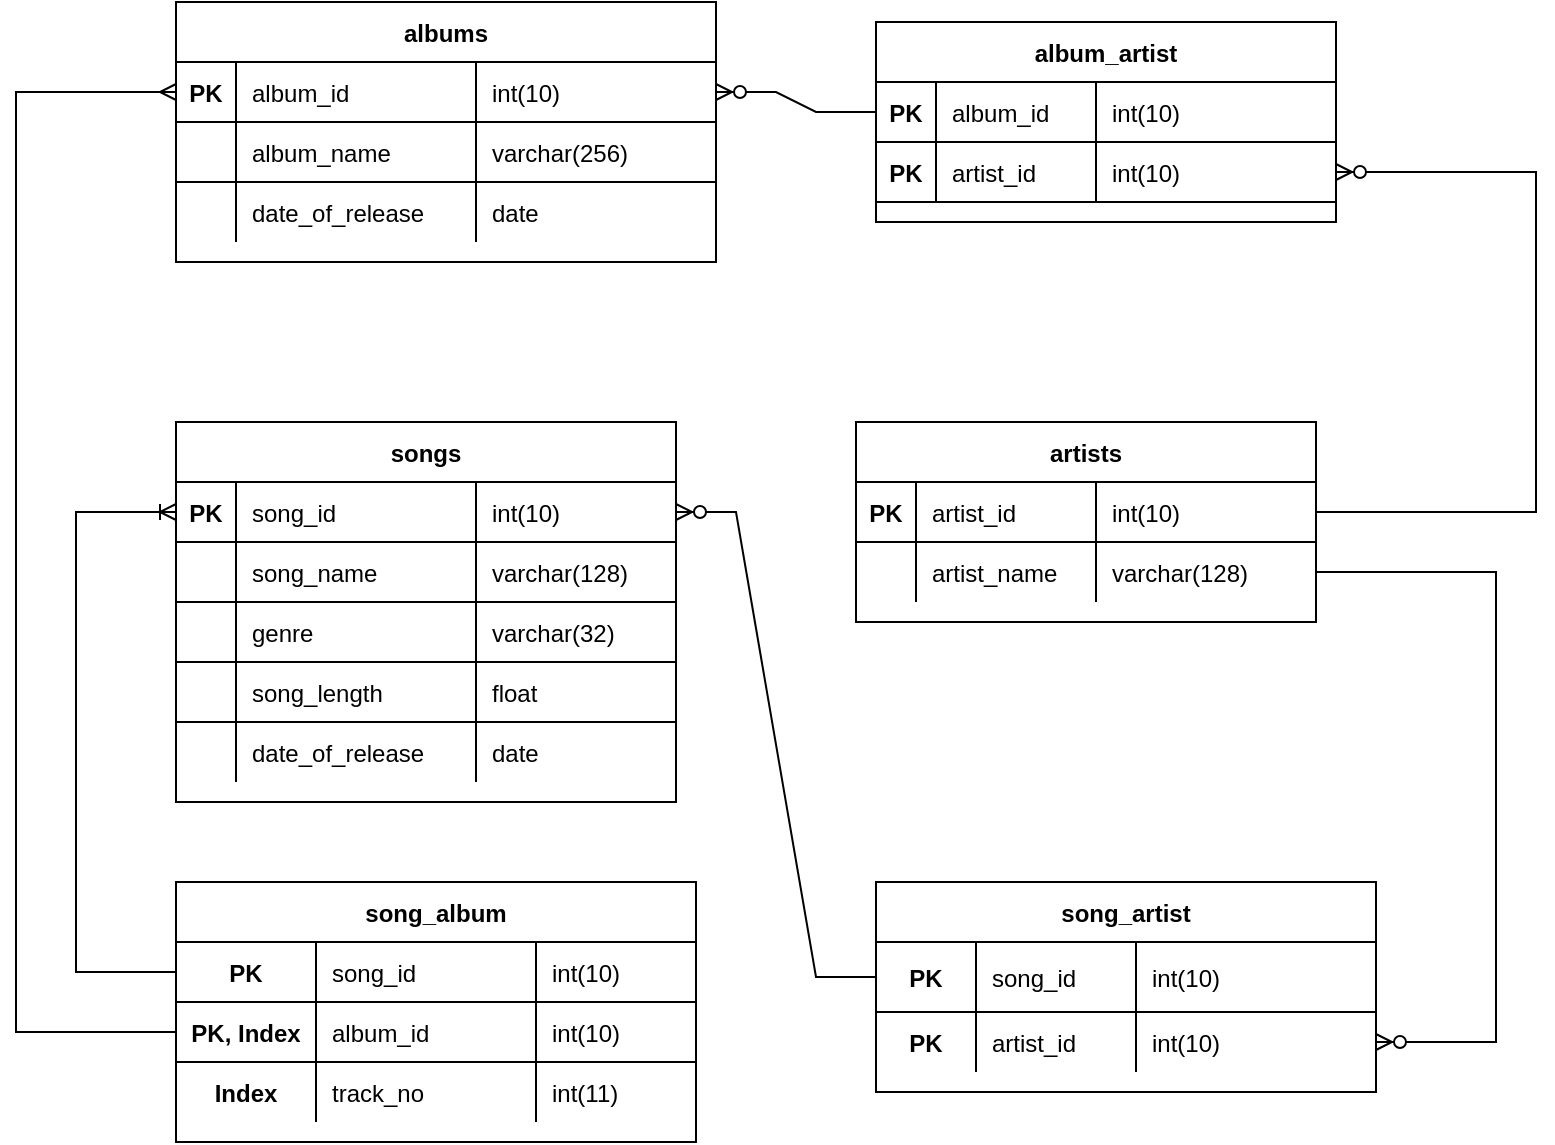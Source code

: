 <mxfile version="20.5.1" type="device"><diagram id="R2lEEEUBdFMjLlhIrx00" name="Page-1"><mxGraphModel dx="1422" dy="705" grid="1" gridSize="10" guides="1" tooltips="1" connect="1" arrows="1" fold="1" page="1" pageScale="1" pageWidth="850" pageHeight="1100" math="0" shadow="0" extFonts="Permanent Marker^https://fonts.googleapis.com/css?family=Permanent+Marker"><root><mxCell id="0"/><mxCell id="1" parent="0"/><mxCell id="C-vyLk0tnHw3VtMMgP7b-13" value="artists" style="shape=table;startSize=30;container=1;collapsible=1;childLayout=tableLayout;fixedRows=1;rowLines=0;fontStyle=1;align=center;resizeLast=1;" parent="1" vertex="1"><mxGeometry x="450" y="280" width="230" height="100" as="geometry"/></mxCell><mxCell id="C-vyLk0tnHw3VtMMgP7b-14" value="" style="shape=partialRectangle;collapsible=0;dropTarget=0;pointerEvents=0;fillColor=none;points=[[0,0.5],[1,0.5]];portConstraint=eastwest;top=0;left=0;right=0;bottom=1;" parent="C-vyLk0tnHw3VtMMgP7b-13" vertex="1"><mxGeometry y="30" width="230" height="30" as="geometry"/></mxCell><mxCell id="C-vyLk0tnHw3VtMMgP7b-15" value="PK" style="shape=partialRectangle;overflow=hidden;connectable=0;fillColor=none;top=0;left=0;bottom=0;right=0;fontStyle=1;" parent="C-vyLk0tnHw3VtMMgP7b-14" vertex="1"><mxGeometry width="30" height="30" as="geometry"><mxRectangle width="30" height="30" as="alternateBounds"/></mxGeometry></mxCell><mxCell id="C-vyLk0tnHw3VtMMgP7b-16" value="artist_id" style="shape=partialRectangle;overflow=hidden;connectable=0;fillColor=none;top=0;left=0;bottom=0;right=0;align=left;spacingLeft=6;fontStyle=0;" parent="C-vyLk0tnHw3VtMMgP7b-14" vertex="1"><mxGeometry x="30" width="90" height="30" as="geometry"><mxRectangle width="90" height="30" as="alternateBounds"/></mxGeometry></mxCell><mxCell id="PYmju6gj_i_earl-C-t6-75" value="int(10)" style="shape=partialRectangle;overflow=hidden;connectable=0;fillColor=none;top=0;left=0;bottom=0;right=0;align=left;spacingLeft=6;fontStyle=0;" parent="C-vyLk0tnHw3VtMMgP7b-14" vertex="1"><mxGeometry x="120" width="110" height="30" as="geometry"><mxRectangle width="110" height="30" as="alternateBounds"/></mxGeometry></mxCell><mxCell id="C-vyLk0tnHw3VtMMgP7b-17" value="" style="shape=partialRectangle;collapsible=0;dropTarget=0;pointerEvents=0;fillColor=none;points=[[0,0.5],[1,0.5]];portConstraint=eastwest;top=0;left=0;right=0;bottom=0;" parent="C-vyLk0tnHw3VtMMgP7b-13" vertex="1"><mxGeometry y="60" width="230" height="30" as="geometry"/></mxCell><mxCell id="C-vyLk0tnHw3VtMMgP7b-18" value="" style="shape=partialRectangle;overflow=hidden;connectable=0;fillColor=none;top=0;left=0;bottom=0;right=0;" parent="C-vyLk0tnHw3VtMMgP7b-17" vertex="1"><mxGeometry width="30" height="30" as="geometry"><mxRectangle width="30" height="30" as="alternateBounds"/></mxGeometry></mxCell><mxCell id="C-vyLk0tnHw3VtMMgP7b-19" value="artist_name" style="shape=partialRectangle;overflow=hidden;connectable=0;fillColor=none;top=0;left=0;bottom=0;right=0;align=left;spacingLeft=6;" parent="C-vyLk0tnHw3VtMMgP7b-17" vertex="1"><mxGeometry x="30" width="90" height="30" as="geometry"><mxRectangle width="90" height="30" as="alternateBounds"/></mxGeometry></mxCell><mxCell id="PYmju6gj_i_earl-C-t6-76" value="varchar(128)" style="shape=partialRectangle;overflow=hidden;connectable=0;fillColor=none;top=0;left=0;bottom=0;right=0;align=left;spacingLeft=6;" parent="C-vyLk0tnHw3VtMMgP7b-17" vertex="1"><mxGeometry x="120" width="110" height="30" as="geometry"><mxRectangle width="110" height="30" as="alternateBounds"/></mxGeometry></mxCell><mxCell id="C-vyLk0tnHw3VtMMgP7b-23" value="albums" style="shape=table;startSize=30;container=1;collapsible=1;childLayout=tableLayout;fixedRows=1;rowLines=0;fontStyle=1;align=center;resizeLast=1;" parent="1" vertex="1"><mxGeometry x="110" y="70" width="270" height="130" as="geometry"/></mxCell><mxCell id="C-vyLk0tnHw3VtMMgP7b-24" value="" style="shape=partialRectangle;collapsible=0;dropTarget=0;pointerEvents=0;fillColor=none;points=[[0,0.5],[1,0.5]];portConstraint=eastwest;top=0;left=0;right=0;bottom=1;" parent="C-vyLk0tnHw3VtMMgP7b-23" vertex="1"><mxGeometry y="30" width="270" height="30" as="geometry"/></mxCell><mxCell id="C-vyLk0tnHw3VtMMgP7b-25" value="PK" style="shape=partialRectangle;overflow=hidden;connectable=0;fillColor=none;top=0;left=0;bottom=0;right=0;fontStyle=1;" parent="C-vyLk0tnHw3VtMMgP7b-24" vertex="1"><mxGeometry width="30" height="30" as="geometry"><mxRectangle width="30" height="30" as="alternateBounds"/></mxGeometry></mxCell><mxCell id="C-vyLk0tnHw3VtMMgP7b-26" value="album_id" style="shape=partialRectangle;overflow=hidden;connectable=0;fillColor=none;top=0;left=0;bottom=0;right=0;align=left;spacingLeft=6;fontStyle=0;" parent="C-vyLk0tnHw3VtMMgP7b-24" vertex="1"><mxGeometry x="30" width="120" height="30" as="geometry"><mxRectangle width="120" height="30" as="alternateBounds"/></mxGeometry></mxCell><mxCell id="PYmju6gj_i_earl-C-t6-70" value="int(10)" style="shape=partialRectangle;overflow=hidden;connectable=0;fillColor=none;top=0;left=0;bottom=0;right=0;align=left;spacingLeft=6;fontStyle=0;" parent="C-vyLk0tnHw3VtMMgP7b-24" vertex="1"><mxGeometry x="150" width="120" height="30" as="geometry"><mxRectangle width="120" height="30" as="alternateBounds"/></mxGeometry></mxCell><mxCell id="PYmju6gj_i_earl-C-t6-34" style="shape=partialRectangle;collapsible=0;dropTarget=0;pointerEvents=0;fillColor=none;points=[[0,0.5],[1,0.5]];portConstraint=eastwest;top=0;left=0;right=0;bottom=1;" parent="C-vyLk0tnHw3VtMMgP7b-23" vertex="1"><mxGeometry y="60" width="270" height="30" as="geometry"/></mxCell><mxCell id="PYmju6gj_i_earl-C-t6-35" style="shape=partialRectangle;overflow=hidden;connectable=0;fillColor=none;top=0;left=0;bottom=0;right=0;fontStyle=1;" parent="PYmju6gj_i_earl-C-t6-34" vertex="1"><mxGeometry width="30" height="30" as="geometry"><mxRectangle width="30" height="30" as="alternateBounds"/></mxGeometry></mxCell><mxCell id="PYmju6gj_i_earl-C-t6-36" value="album_name" style="shape=partialRectangle;overflow=hidden;connectable=0;fillColor=none;top=0;left=0;bottom=0;right=0;align=left;spacingLeft=6;fontStyle=0;" parent="PYmju6gj_i_earl-C-t6-34" vertex="1"><mxGeometry x="30" width="120" height="30" as="geometry"><mxRectangle width="120" height="30" as="alternateBounds"/></mxGeometry></mxCell><mxCell id="PYmju6gj_i_earl-C-t6-71" value="varchar(256)" style="shape=partialRectangle;overflow=hidden;connectable=0;fillColor=none;top=0;left=0;bottom=0;right=0;align=left;spacingLeft=6;fontStyle=0;" parent="PYmju6gj_i_earl-C-t6-34" vertex="1"><mxGeometry x="150" width="120" height="30" as="geometry"><mxRectangle width="120" height="30" as="alternateBounds"/></mxGeometry></mxCell><mxCell id="C-vyLk0tnHw3VtMMgP7b-27" value="" style="shape=partialRectangle;collapsible=0;dropTarget=0;pointerEvents=0;fillColor=none;points=[[0,0.5],[1,0.5]];portConstraint=eastwest;top=0;left=0;right=0;bottom=0;" parent="C-vyLk0tnHw3VtMMgP7b-23" vertex="1"><mxGeometry y="90" width="270" height="30" as="geometry"/></mxCell><mxCell id="C-vyLk0tnHw3VtMMgP7b-28" value="" style="shape=partialRectangle;overflow=hidden;connectable=0;fillColor=none;top=0;left=0;bottom=0;right=0;" parent="C-vyLk0tnHw3VtMMgP7b-27" vertex="1"><mxGeometry width="30" height="30" as="geometry"><mxRectangle width="30" height="30" as="alternateBounds"/></mxGeometry></mxCell><mxCell id="C-vyLk0tnHw3VtMMgP7b-29" value="date_of_release" style="shape=partialRectangle;overflow=hidden;connectable=0;fillColor=none;top=0;left=0;bottom=0;right=0;align=left;spacingLeft=6;" parent="C-vyLk0tnHw3VtMMgP7b-27" vertex="1"><mxGeometry x="30" width="120" height="30" as="geometry"><mxRectangle width="120" height="30" as="alternateBounds"/></mxGeometry></mxCell><mxCell id="PYmju6gj_i_earl-C-t6-72" value="date" style="shape=partialRectangle;overflow=hidden;connectable=0;fillColor=none;top=0;left=0;bottom=0;right=0;align=left;spacingLeft=6;" parent="C-vyLk0tnHw3VtMMgP7b-27" vertex="1"><mxGeometry x="150" width="120" height="30" as="geometry"><mxRectangle width="120" height="30" as="alternateBounds"/></mxGeometry></mxCell><mxCell id="PYmju6gj_i_earl-C-t6-1" value="songs" style="shape=table;startSize=30;container=1;collapsible=1;childLayout=tableLayout;fixedRows=1;rowLines=0;fontStyle=1;align=center;resizeLast=1;" parent="1" vertex="1"><mxGeometry x="110" y="280" width="250" height="190" as="geometry"/></mxCell><mxCell id="PYmju6gj_i_earl-C-t6-2" value="" style="shape=partialRectangle;collapsible=0;dropTarget=0;pointerEvents=0;fillColor=none;points=[[0,0.5],[1,0.5]];portConstraint=eastwest;top=0;left=0;right=0;bottom=1;" parent="PYmju6gj_i_earl-C-t6-1" vertex="1"><mxGeometry y="30" width="250" height="30" as="geometry"/></mxCell><mxCell id="PYmju6gj_i_earl-C-t6-3" value="PK" style="shape=partialRectangle;overflow=hidden;connectable=0;fillColor=none;top=0;left=0;bottom=0;right=0;fontStyle=1;" parent="PYmju6gj_i_earl-C-t6-2" vertex="1"><mxGeometry width="30" height="30" as="geometry"><mxRectangle width="30" height="30" as="alternateBounds"/></mxGeometry></mxCell><mxCell id="PYmju6gj_i_earl-C-t6-4" value="song_id" style="shape=partialRectangle;overflow=hidden;connectable=0;fillColor=none;top=0;left=0;bottom=0;right=0;align=left;spacingLeft=6;fontStyle=0;" parent="PYmju6gj_i_earl-C-t6-2" vertex="1"><mxGeometry x="30" width="120" height="30" as="geometry"><mxRectangle width="120" height="30" as="alternateBounds"/></mxGeometry></mxCell><mxCell id="PYmju6gj_i_earl-C-t6-65" value="int(10)" style="shape=partialRectangle;overflow=hidden;connectable=0;fillColor=none;top=0;left=0;bottom=0;right=0;align=left;spacingLeft=6;fontStyle=0;" parent="PYmju6gj_i_earl-C-t6-2" vertex="1"><mxGeometry x="150" width="100" height="30" as="geometry"><mxRectangle width="100" height="30" as="alternateBounds"/></mxGeometry></mxCell><mxCell id="PYmju6gj_i_earl-C-t6-53" style="shape=partialRectangle;collapsible=0;dropTarget=0;pointerEvents=0;fillColor=none;points=[[0,0.5],[1,0.5]];portConstraint=eastwest;top=0;left=0;right=0;bottom=1;" parent="PYmju6gj_i_earl-C-t6-1" vertex="1"><mxGeometry y="60" width="250" height="30" as="geometry"/></mxCell><mxCell id="PYmju6gj_i_earl-C-t6-54" style="shape=partialRectangle;overflow=hidden;connectable=0;fillColor=none;top=0;left=0;bottom=0;right=0;fontStyle=1;" parent="PYmju6gj_i_earl-C-t6-53" vertex="1"><mxGeometry width="30" height="30" as="geometry"><mxRectangle width="30" height="30" as="alternateBounds"/></mxGeometry></mxCell><mxCell id="PYmju6gj_i_earl-C-t6-55" value="song_name   " style="shape=partialRectangle;overflow=hidden;connectable=0;fillColor=none;top=0;left=0;bottom=0;right=0;align=left;spacingLeft=6;fontStyle=0;" parent="PYmju6gj_i_earl-C-t6-53" vertex="1"><mxGeometry x="30" width="120" height="30" as="geometry"><mxRectangle width="120" height="30" as="alternateBounds"/></mxGeometry></mxCell><mxCell id="PYmju6gj_i_earl-C-t6-66" value="varchar(128)" style="shape=partialRectangle;overflow=hidden;connectable=0;fillColor=none;top=0;left=0;bottom=0;right=0;align=left;spacingLeft=6;fontStyle=0;" parent="PYmju6gj_i_earl-C-t6-53" vertex="1"><mxGeometry x="150" width="100" height="30" as="geometry"><mxRectangle width="100" height="30" as="alternateBounds"/></mxGeometry></mxCell><mxCell id="PYmju6gj_i_earl-C-t6-50" style="shape=partialRectangle;collapsible=0;dropTarget=0;pointerEvents=0;fillColor=none;points=[[0,0.5],[1,0.5]];portConstraint=eastwest;top=0;left=0;right=0;bottom=1;" parent="PYmju6gj_i_earl-C-t6-1" vertex="1"><mxGeometry y="90" width="250" height="30" as="geometry"/></mxCell><mxCell id="PYmju6gj_i_earl-C-t6-51" style="shape=partialRectangle;overflow=hidden;connectable=0;fillColor=none;top=0;left=0;bottom=0;right=0;fontStyle=1;" parent="PYmju6gj_i_earl-C-t6-50" vertex="1"><mxGeometry width="30" height="30" as="geometry"><mxRectangle width="30" height="30" as="alternateBounds"/></mxGeometry></mxCell><mxCell id="PYmju6gj_i_earl-C-t6-52" value="genre" style="shape=partialRectangle;overflow=hidden;connectable=0;fillColor=none;top=0;left=0;bottom=0;right=0;align=left;spacingLeft=6;fontStyle=0;" parent="PYmju6gj_i_earl-C-t6-50" vertex="1"><mxGeometry x="30" width="120" height="30" as="geometry"><mxRectangle width="120" height="30" as="alternateBounds"/></mxGeometry></mxCell><mxCell id="PYmju6gj_i_earl-C-t6-67" value="varchar(32)" style="shape=partialRectangle;overflow=hidden;connectable=0;fillColor=none;top=0;left=0;bottom=0;right=0;align=left;spacingLeft=6;fontStyle=0;" parent="PYmju6gj_i_earl-C-t6-50" vertex="1"><mxGeometry x="150" width="100" height="30" as="geometry"><mxRectangle width="100" height="30" as="alternateBounds"/></mxGeometry></mxCell><mxCell id="PYmju6gj_i_earl-C-t6-47" style="shape=partialRectangle;collapsible=0;dropTarget=0;pointerEvents=0;fillColor=none;points=[[0,0.5],[1,0.5]];portConstraint=eastwest;top=0;left=0;right=0;bottom=1;" parent="PYmju6gj_i_earl-C-t6-1" vertex="1"><mxGeometry y="120" width="250" height="30" as="geometry"/></mxCell><mxCell id="PYmju6gj_i_earl-C-t6-48" style="shape=partialRectangle;overflow=hidden;connectable=0;fillColor=none;top=0;left=0;bottom=0;right=0;fontStyle=1;" parent="PYmju6gj_i_earl-C-t6-47" vertex="1"><mxGeometry width="30" height="30" as="geometry"><mxRectangle width="30" height="30" as="alternateBounds"/></mxGeometry></mxCell><mxCell id="PYmju6gj_i_earl-C-t6-49" value="song_length" style="shape=partialRectangle;overflow=hidden;connectable=0;fillColor=none;top=0;left=0;bottom=0;right=0;align=left;spacingLeft=6;fontStyle=0;" parent="PYmju6gj_i_earl-C-t6-47" vertex="1"><mxGeometry x="30" width="120" height="30" as="geometry"><mxRectangle width="120" height="30" as="alternateBounds"/></mxGeometry></mxCell><mxCell id="PYmju6gj_i_earl-C-t6-68" value="float" style="shape=partialRectangle;overflow=hidden;connectable=0;fillColor=none;top=0;left=0;bottom=0;right=0;align=left;spacingLeft=6;fontStyle=0;" parent="PYmju6gj_i_earl-C-t6-47" vertex="1"><mxGeometry x="150" width="100" height="30" as="geometry"><mxRectangle width="100" height="30" as="alternateBounds"/></mxGeometry></mxCell><mxCell id="PYmju6gj_i_earl-C-t6-5" value="" style="shape=partialRectangle;collapsible=0;dropTarget=0;pointerEvents=0;fillColor=none;points=[[0,0.5],[1,0.5]];portConstraint=eastwest;top=0;left=0;right=0;bottom=0;" parent="PYmju6gj_i_earl-C-t6-1" vertex="1"><mxGeometry y="150" width="250" height="30" as="geometry"/></mxCell><mxCell id="PYmju6gj_i_earl-C-t6-6" value="" style="shape=partialRectangle;overflow=hidden;connectable=0;fillColor=none;top=0;left=0;bottom=0;right=0;" parent="PYmju6gj_i_earl-C-t6-5" vertex="1"><mxGeometry width="30" height="30" as="geometry"><mxRectangle width="30" height="30" as="alternateBounds"/></mxGeometry></mxCell><mxCell id="PYmju6gj_i_earl-C-t6-7" value="date_of_release" style="shape=partialRectangle;overflow=hidden;connectable=0;fillColor=none;top=0;left=0;bottom=0;right=0;align=left;spacingLeft=6;" parent="PYmju6gj_i_earl-C-t6-5" vertex="1"><mxGeometry x="30" width="120" height="30" as="geometry"><mxRectangle width="120" height="30" as="alternateBounds"/></mxGeometry></mxCell><mxCell id="PYmju6gj_i_earl-C-t6-69" value="date" style="shape=partialRectangle;overflow=hidden;connectable=0;fillColor=none;top=0;left=0;bottom=0;right=0;align=left;spacingLeft=6;" parent="PYmju6gj_i_earl-C-t6-5" vertex="1"><mxGeometry x="150" width="100" height="30" as="geometry"><mxRectangle width="100" height="30" as="alternateBounds"/></mxGeometry></mxCell><mxCell id="jpkgBaJZozzMisn-P8oT-22" style="edgeStyle=elbowEdgeStyle;rounded=0;orthogonalLoop=1;jettySize=auto;html=1;entryX=1;entryY=0.733;entryDx=0;entryDy=0;entryPerimeter=0;" parent="PYmju6gj_i_earl-C-t6-1" source="PYmju6gj_i_earl-C-t6-47" target="PYmju6gj_i_earl-C-t6-47" edge="1"><mxGeometry relative="1" as="geometry"/></mxCell><mxCell id="PYmju6gj_i_earl-C-t6-11" value="song_album" style="shape=table;startSize=30;container=1;collapsible=1;childLayout=tableLayout;fixedRows=1;rowLines=0;fontStyle=1;align=center;resizeLast=1;" parent="1" vertex="1"><mxGeometry x="110" y="510" width="260" height="130" as="geometry"/></mxCell><mxCell id="PYmju6gj_i_earl-C-t6-56" style="shape=partialRectangle;collapsible=0;dropTarget=0;pointerEvents=0;fillColor=none;points=[[0,0.5],[1,0.5]];portConstraint=eastwest;top=0;left=0;right=0;bottom=1;" parent="PYmju6gj_i_earl-C-t6-11" vertex="1"><mxGeometry y="30" width="260" height="30" as="geometry"/></mxCell><mxCell id="PYmju6gj_i_earl-C-t6-57" value="PK" style="shape=partialRectangle;overflow=hidden;connectable=0;fillColor=none;top=0;left=0;bottom=0;right=0;fontStyle=1;" parent="PYmju6gj_i_earl-C-t6-56" vertex="1"><mxGeometry width="70" height="30" as="geometry"><mxRectangle width="70" height="30" as="alternateBounds"/></mxGeometry></mxCell><mxCell id="PYmju6gj_i_earl-C-t6-58" value="song_id" style="shape=partialRectangle;overflow=hidden;connectable=0;fillColor=none;top=0;left=0;bottom=0;right=0;align=left;spacingLeft=6;fontStyle=0;" parent="PYmju6gj_i_earl-C-t6-56" vertex="1"><mxGeometry x="70" width="110" height="30" as="geometry"><mxRectangle width="110" height="30" as="alternateBounds"/></mxGeometry></mxCell><mxCell id="PYmju6gj_i_earl-C-t6-77" value="int(10)" style="shape=partialRectangle;overflow=hidden;connectable=0;fillColor=none;top=0;left=0;bottom=0;right=0;align=left;spacingLeft=6;fontStyle=0;" parent="PYmju6gj_i_earl-C-t6-56" vertex="1"><mxGeometry x="180" width="80" height="30" as="geometry"><mxRectangle width="80" height="30" as="alternateBounds"/></mxGeometry></mxCell><mxCell id="PYmju6gj_i_earl-C-t6-82" style="shape=partialRectangle;collapsible=0;dropTarget=0;pointerEvents=0;fillColor=none;points=[[0,0.5],[1,0.5]];portConstraint=eastwest;top=0;left=0;right=0;bottom=1;" parent="PYmju6gj_i_earl-C-t6-11" vertex="1"><mxGeometry y="60" width="260" height="30" as="geometry"/></mxCell><mxCell id="PYmju6gj_i_earl-C-t6-83" value="PK, Index" style="shape=partialRectangle;overflow=hidden;connectable=0;fillColor=none;top=0;left=0;bottom=0;right=0;fontStyle=1;" parent="PYmju6gj_i_earl-C-t6-82" vertex="1"><mxGeometry width="70" height="30" as="geometry"><mxRectangle width="70" height="30" as="alternateBounds"/></mxGeometry></mxCell><mxCell id="PYmju6gj_i_earl-C-t6-84" value="album_id" style="shape=partialRectangle;overflow=hidden;connectable=0;fillColor=none;top=0;left=0;bottom=0;right=0;align=left;spacingLeft=6;fontStyle=0;" parent="PYmju6gj_i_earl-C-t6-82" vertex="1"><mxGeometry x="70" width="110" height="30" as="geometry"><mxRectangle width="110" height="30" as="alternateBounds"/></mxGeometry></mxCell><mxCell id="PYmju6gj_i_earl-C-t6-85" value="int(10)" style="shape=partialRectangle;overflow=hidden;connectable=0;fillColor=none;top=0;left=0;bottom=0;right=0;align=left;spacingLeft=6;fontStyle=0;" parent="PYmju6gj_i_earl-C-t6-82" vertex="1"><mxGeometry x="180" width="80" height="30" as="geometry"><mxRectangle width="80" height="30" as="alternateBounds"/></mxGeometry></mxCell><mxCell id="PYmju6gj_i_earl-C-t6-15" value="" style="shape=partialRectangle;collapsible=0;dropTarget=0;pointerEvents=0;fillColor=none;points=[[0,0.5],[1,0.5]];portConstraint=eastwest;top=0;left=0;right=0;bottom=0;" parent="PYmju6gj_i_earl-C-t6-11" vertex="1"><mxGeometry y="90" width="260" height="30" as="geometry"/></mxCell><mxCell id="PYmju6gj_i_earl-C-t6-16" value="Index" style="shape=partialRectangle;overflow=hidden;connectable=0;fillColor=none;top=0;left=0;bottom=0;right=0;fontStyle=1" parent="PYmju6gj_i_earl-C-t6-15" vertex="1"><mxGeometry width="70" height="30" as="geometry"><mxRectangle width="70" height="30" as="alternateBounds"/></mxGeometry></mxCell><mxCell id="PYmju6gj_i_earl-C-t6-17" value="track_no" style="shape=partialRectangle;overflow=hidden;connectable=0;fillColor=none;top=0;left=0;bottom=0;right=0;align=left;spacingLeft=6;" parent="PYmju6gj_i_earl-C-t6-15" vertex="1"><mxGeometry x="70" width="110" height="30" as="geometry"><mxRectangle width="110" height="30" as="alternateBounds"/></mxGeometry></mxCell><mxCell id="PYmju6gj_i_earl-C-t6-79" value="int(11)" style="shape=partialRectangle;overflow=hidden;connectable=0;fillColor=none;top=0;left=0;bottom=0;right=0;align=left;spacingLeft=6;" parent="PYmju6gj_i_earl-C-t6-15" vertex="1"><mxGeometry x="180" width="80" height="30" as="geometry"><mxRectangle width="80" height="30" as="alternateBounds"/></mxGeometry></mxCell><mxCell id="PYmju6gj_i_earl-C-t6-21" value="song_artist" style="shape=table;startSize=30;container=1;collapsible=1;childLayout=tableLayout;fixedRows=1;rowLines=0;fontStyle=1;align=center;resizeLast=1;" parent="1" vertex="1"><mxGeometry x="460" y="510" width="250" height="105" as="geometry"/></mxCell><mxCell id="PYmju6gj_i_earl-C-t6-22" value="" style="shape=partialRectangle;collapsible=0;dropTarget=0;pointerEvents=0;fillColor=none;points=[[0,0.5],[1,0.5]];portConstraint=eastwest;top=0;left=0;right=0;bottom=1;" parent="PYmju6gj_i_earl-C-t6-21" vertex="1"><mxGeometry y="30" width="250" height="35" as="geometry"/></mxCell><mxCell id="PYmju6gj_i_earl-C-t6-23" value="PK" style="shape=partialRectangle;overflow=hidden;connectable=0;fillColor=none;top=0;left=0;bottom=0;right=0;fontStyle=1;" parent="PYmju6gj_i_earl-C-t6-22" vertex="1"><mxGeometry width="50" height="35" as="geometry"><mxRectangle width="50" height="35" as="alternateBounds"/></mxGeometry></mxCell><mxCell id="PYmju6gj_i_earl-C-t6-24" value="song_id" style="shape=partialRectangle;overflow=hidden;connectable=0;fillColor=none;top=0;left=0;bottom=0;right=0;align=left;spacingLeft=6;fontStyle=0;" parent="PYmju6gj_i_earl-C-t6-22" vertex="1"><mxGeometry x="50" width="80" height="35" as="geometry"><mxRectangle width="80" height="35" as="alternateBounds"/></mxGeometry></mxCell><mxCell id="PYmju6gj_i_earl-C-t6-80" value="int(10)" style="shape=partialRectangle;overflow=hidden;connectable=0;fillColor=none;top=0;left=0;bottom=0;right=0;align=left;spacingLeft=6;fontStyle=0;" parent="PYmju6gj_i_earl-C-t6-22" vertex="1"><mxGeometry x="130" width="120" height="35" as="geometry"><mxRectangle width="120" height="35" as="alternateBounds"/></mxGeometry></mxCell><mxCell id="PYmju6gj_i_earl-C-t6-25" value="" style="shape=partialRectangle;collapsible=0;dropTarget=0;pointerEvents=0;fillColor=none;points=[[0,0.5],[1,0.5]];portConstraint=eastwest;top=0;left=0;right=0;bottom=0;" parent="PYmju6gj_i_earl-C-t6-21" vertex="1"><mxGeometry y="65" width="250" height="30" as="geometry"/></mxCell><mxCell id="PYmju6gj_i_earl-C-t6-26" value="PK" style="shape=partialRectangle;overflow=hidden;connectable=0;fillColor=none;top=0;left=0;bottom=0;right=0;fontStyle=1" parent="PYmju6gj_i_earl-C-t6-25" vertex="1"><mxGeometry width="50" height="30" as="geometry"><mxRectangle width="50" height="30" as="alternateBounds"/></mxGeometry></mxCell><mxCell id="PYmju6gj_i_earl-C-t6-27" value="artist_id" style="shape=partialRectangle;overflow=hidden;connectable=0;fillColor=none;top=0;left=0;bottom=0;right=0;align=left;spacingLeft=6;" parent="PYmju6gj_i_earl-C-t6-25" vertex="1"><mxGeometry x="50" width="80" height="30" as="geometry"><mxRectangle width="80" height="30" as="alternateBounds"/></mxGeometry></mxCell><mxCell id="PYmju6gj_i_earl-C-t6-81" value="int(10)" style="shape=partialRectangle;overflow=hidden;connectable=0;fillColor=none;top=0;left=0;bottom=0;right=0;align=left;spacingLeft=6;" parent="PYmju6gj_i_earl-C-t6-25" vertex="1"><mxGeometry x="130" width="120" height="30" as="geometry"><mxRectangle width="120" height="30" as="alternateBounds"/></mxGeometry></mxCell><mxCell id="PYmju6gj_i_earl-C-t6-37" value="album_artist" style="shape=table;startSize=30;container=1;collapsible=1;childLayout=tableLayout;fixedRows=1;rowLines=0;fontStyle=1;align=center;resizeLast=1;" parent="1" vertex="1"><mxGeometry x="460" y="80" width="230" height="100" as="geometry"/></mxCell><mxCell id="PYmju6gj_i_earl-C-t6-38" value="" style="shape=partialRectangle;collapsible=0;dropTarget=0;pointerEvents=0;fillColor=none;points=[[0,0.5],[1,0.5]];portConstraint=eastwest;top=0;left=0;right=0;bottom=1;" parent="PYmju6gj_i_earl-C-t6-37" vertex="1"><mxGeometry y="30" width="230" height="30" as="geometry"/></mxCell><mxCell id="PYmju6gj_i_earl-C-t6-39" value="PK" style="shape=partialRectangle;overflow=hidden;connectable=0;fillColor=none;top=0;left=0;bottom=0;right=0;fontStyle=1;" parent="PYmju6gj_i_earl-C-t6-38" vertex="1"><mxGeometry width="30" height="30" as="geometry"><mxRectangle width="30" height="30" as="alternateBounds"/></mxGeometry></mxCell><mxCell id="PYmju6gj_i_earl-C-t6-40" value="album_id" style="shape=partialRectangle;overflow=hidden;connectable=0;fillColor=none;top=0;left=0;bottom=0;right=0;align=left;spacingLeft=6;fontStyle=0;" parent="PYmju6gj_i_earl-C-t6-38" vertex="1"><mxGeometry x="30" width="80" height="30" as="geometry"><mxRectangle width="80" height="30" as="alternateBounds"/></mxGeometry></mxCell><mxCell id="PYmju6gj_i_earl-C-t6-73" value="int(10)" style="shape=partialRectangle;overflow=hidden;connectable=0;fillColor=none;top=0;left=0;bottom=0;right=0;align=left;spacingLeft=6;fontStyle=0;" parent="PYmju6gj_i_earl-C-t6-38" vertex="1"><mxGeometry x="110" width="120" height="30" as="geometry"><mxRectangle width="120" height="30" as="alternateBounds"/></mxGeometry></mxCell><mxCell id="PYmju6gj_i_earl-C-t6-41" style="shape=partialRectangle;collapsible=0;dropTarget=0;pointerEvents=0;fillColor=none;points=[[0,0.5],[1,0.5]];portConstraint=eastwest;top=0;left=0;right=0;bottom=1;" parent="PYmju6gj_i_earl-C-t6-37" vertex="1"><mxGeometry y="60" width="230" height="30" as="geometry"/></mxCell><mxCell id="PYmju6gj_i_earl-C-t6-42" value="PK" style="shape=partialRectangle;overflow=hidden;connectable=0;fillColor=none;top=0;left=0;bottom=0;right=0;fontStyle=1;" parent="PYmju6gj_i_earl-C-t6-41" vertex="1"><mxGeometry width="30" height="30" as="geometry"><mxRectangle width="30" height="30" as="alternateBounds"/></mxGeometry></mxCell><mxCell id="PYmju6gj_i_earl-C-t6-43" value="artist_id" style="shape=partialRectangle;overflow=hidden;connectable=0;fillColor=none;top=0;left=0;bottom=0;right=0;align=left;spacingLeft=6;fontStyle=0;" parent="PYmju6gj_i_earl-C-t6-41" vertex="1"><mxGeometry x="30" width="80" height="30" as="geometry"><mxRectangle width="80" height="30" as="alternateBounds"/></mxGeometry></mxCell><mxCell id="PYmju6gj_i_earl-C-t6-74" value="int(10)" style="shape=partialRectangle;overflow=hidden;connectable=0;fillColor=none;top=0;left=0;bottom=0;right=0;align=left;spacingLeft=6;fontStyle=0;" parent="PYmju6gj_i_earl-C-t6-41" vertex="1"><mxGeometry x="110" width="120" height="30" as="geometry"><mxRectangle width="120" height="30" as="alternateBounds"/></mxGeometry></mxCell><mxCell id="jpkgBaJZozzMisn-P8oT-25" value="" style="edgeStyle=elbowEdgeStyle;fontSize=12;html=1;endArrow=ERzeroToMany;endFill=1;rounded=0;entryX=1;entryY=0.5;entryDx=0;entryDy=0;exitX=1;exitY=0.5;exitDx=0;exitDy=0;" parent="1" source="C-vyLk0tnHw3VtMMgP7b-14" target="PYmju6gj_i_earl-C-t6-41" edge="1"><mxGeometry width="100" height="100" relative="1" as="geometry"><mxPoint x="370" y="410" as="sourcePoint"/><mxPoint x="470" y="310" as="targetPoint"/><Array as="points"><mxPoint x="790" y="240"/></Array></mxGeometry></mxCell><mxCell id="jpkgBaJZozzMisn-P8oT-42" value="" style="edgeStyle=elbowEdgeStyle;fontSize=12;html=1;endArrow=ERoneToMany;rounded=0;exitX=0;exitY=0.5;exitDx=0;exitDy=0;entryX=0;entryY=0.5;entryDx=0;entryDy=0;" parent="1" source="PYmju6gj_i_earl-C-t6-56" target="PYmju6gj_i_earl-C-t6-2" edge="1"><mxGeometry width="100" height="100" relative="1" as="geometry"><mxPoint x="370" y="410" as="sourcePoint"/><mxPoint x="470" y="310" as="targetPoint"/><Array as="points"><mxPoint x="60" y="440"/></Array></mxGeometry></mxCell><mxCell id="jpkgBaJZozzMisn-P8oT-43" value="" style="edgeStyle=entityRelationEdgeStyle;fontSize=12;html=1;endArrow=ERzeroToMany;endFill=1;rounded=0;entryX=1;entryY=0.5;entryDx=0;entryDy=0;exitX=0;exitY=0.5;exitDx=0;exitDy=0;" parent="1" source="PYmju6gj_i_earl-C-t6-22" target="PYmju6gj_i_earl-C-t6-2" edge="1"><mxGeometry width="100" height="100" relative="1" as="geometry"><mxPoint x="370" y="410" as="sourcePoint"/><mxPoint x="470" y="310" as="targetPoint"/></mxGeometry></mxCell><mxCell id="jpkgBaJZozzMisn-P8oT-45" value="" style="edgeStyle=elbowEdgeStyle;fontSize=12;html=1;endArrow=ERmany;rounded=0;exitX=0;exitY=0.5;exitDx=0;exitDy=0;entryX=0;entryY=0.5;entryDx=0;entryDy=0;" parent="1" source="PYmju6gj_i_earl-C-t6-82" target="C-vyLk0tnHw3VtMMgP7b-24" edge="1"><mxGeometry width="100" height="100" relative="1" as="geometry"><mxPoint x="370" y="410" as="sourcePoint"/><mxPoint x="470" y="310" as="targetPoint"/><Array as="points"><mxPoint x="30" y="350"/></Array></mxGeometry></mxCell><mxCell id="WW9m3_ztHEGkFz4SlrXB-1" value="" style="edgeStyle=elbowEdgeStyle;fontSize=12;html=1;endArrow=ERzeroToMany;endFill=1;rounded=0;entryX=1;entryY=0.5;entryDx=0;entryDy=0;" edge="1" parent="1" source="C-vyLk0tnHw3VtMMgP7b-17" target="PYmju6gj_i_earl-C-t6-25"><mxGeometry width="100" height="100" relative="1" as="geometry"><mxPoint x="370" y="410" as="sourcePoint"/><mxPoint x="470" y="310" as="targetPoint"/><Array as="points"><mxPoint x="770" y="470"/></Array></mxGeometry></mxCell><mxCell id="WW9m3_ztHEGkFz4SlrXB-25" value="" style="edgeStyle=entityRelationEdgeStyle;fontSize=12;html=1;endArrow=ERzeroToMany;endFill=1;rounded=0;entryX=1;entryY=0.5;entryDx=0;entryDy=0;exitX=0;exitY=0.5;exitDx=0;exitDy=0;" edge="1" parent="1" source="PYmju6gj_i_earl-C-t6-38" target="C-vyLk0tnHw3VtMMgP7b-24"><mxGeometry width="100" height="100" relative="1" as="geometry"><mxPoint x="470" y="310" as="sourcePoint"/><mxPoint x="380" y="120" as="targetPoint"/></mxGeometry></mxCell></root></mxGraphModel></diagram></mxfile>